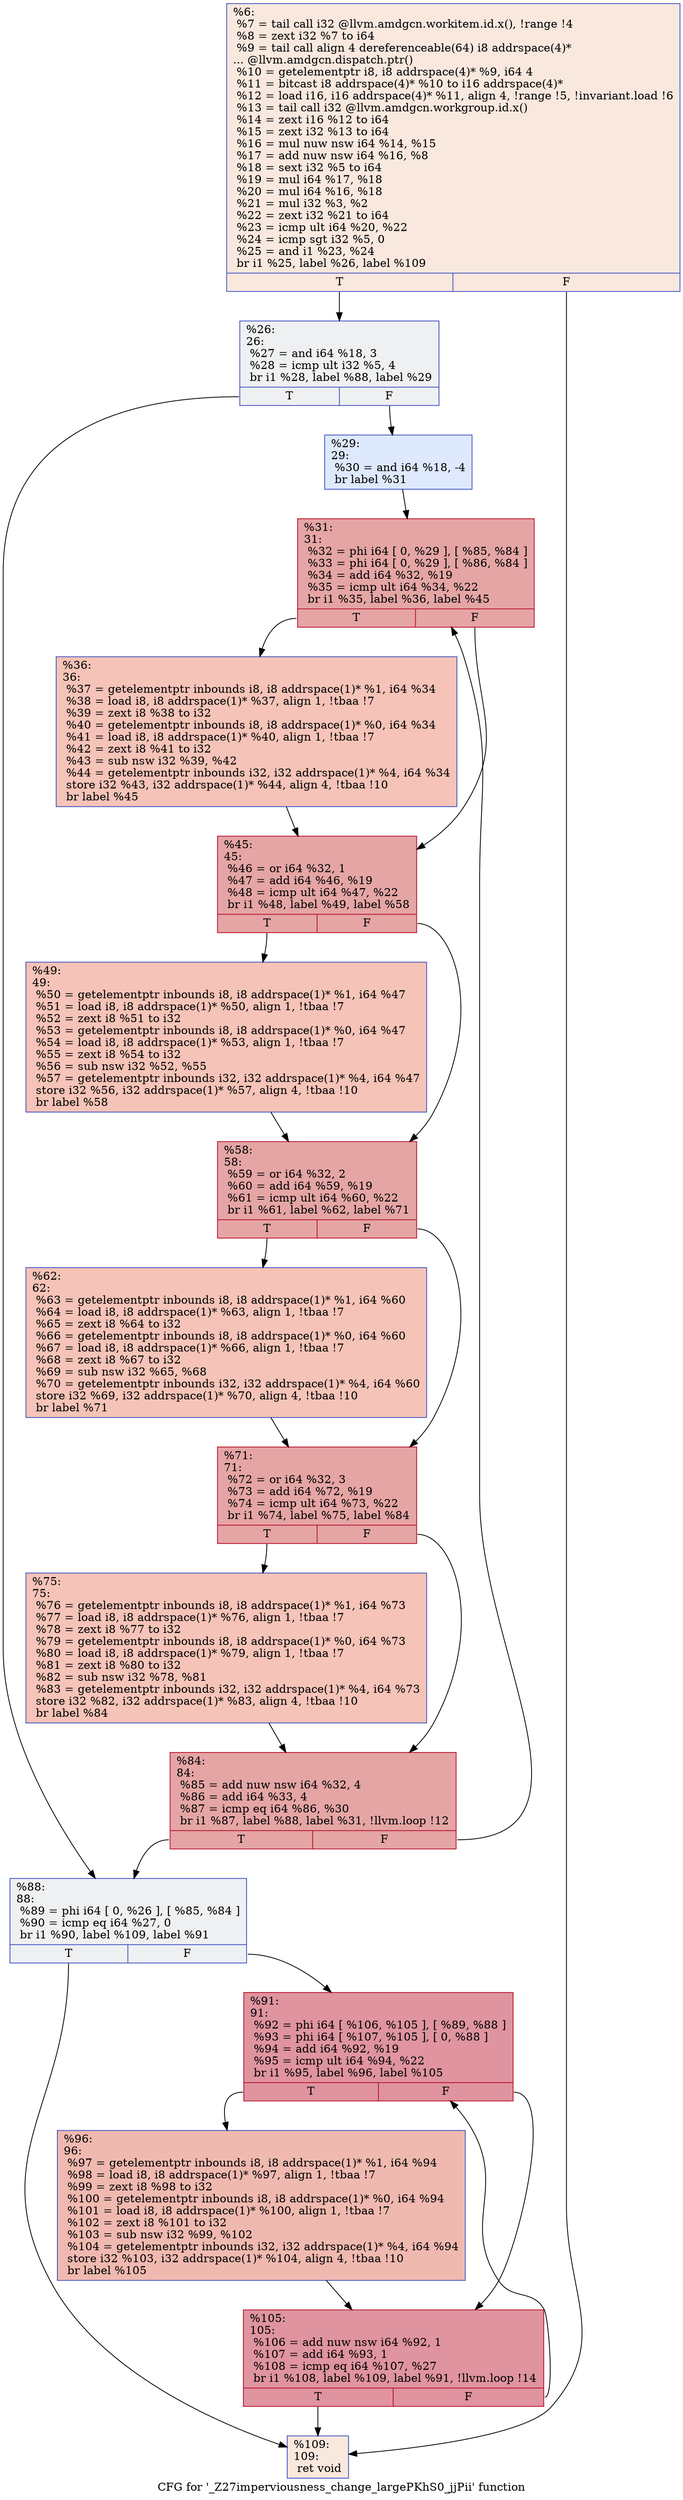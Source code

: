 digraph "CFG for '_Z27imperviousness_change_largePKhS0_jjPii' function" {
	label="CFG for '_Z27imperviousness_change_largePKhS0_jjPii' function";

	Node0x5e202c0 [shape=record,color="#3d50c3ff", style=filled, fillcolor="#f2cab570",label="{%6:\l  %7 = tail call i32 @llvm.amdgcn.workitem.id.x(), !range !4\l  %8 = zext i32 %7 to i64\l  %9 = tail call align 4 dereferenceable(64) i8 addrspace(4)*\l... @llvm.amdgcn.dispatch.ptr()\l  %10 = getelementptr i8, i8 addrspace(4)* %9, i64 4\l  %11 = bitcast i8 addrspace(4)* %10 to i16 addrspace(4)*\l  %12 = load i16, i16 addrspace(4)* %11, align 4, !range !5, !invariant.load !6\l  %13 = tail call i32 @llvm.amdgcn.workgroup.id.x()\l  %14 = zext i16 %12 to i64\l  %15 = zext i32 %13 to i64\l  %16 = mul nuw nsw i64 %14, %15\l  %17 = add nuw nsw i64 %16, %8\l  %18 = sext i32 %5 to i64\l  %19 = mul i64 %17, %18\l  %20 = mul i64 %16, %18\l  %21 = mul i32 %3, %2\l  %22 = zext i32 %21 to i64\l  %23 = icmp ult i64 %20, %22\l  %24 = icmp sgt i32 %5, 0\l  %25 = and i1 %23, %24\l  br i1 %25, label %26, label %109\l|{<s0>T|<s1>F}}"];
	Node0x5e202c0:s0 -> Node0x5e22690;
	Node0x5e202c0:s1 -> Node0x5e22720;
	Node0x5e22690 [shape=record,color="#3d50c3ff", style=filled, fillcolor="#d9dce170",label="{%26:\l26:                                               \l  %27 = and i64 %18, 3\l  %28 = icmp ult i32 %5, 4\l  br i1 %28, label %88, label %29\l|{<s0>T|<s1>F}}"];
	Node0x5e22690:s0 -> Node0x5e229e0;
	Node0x5e22690:s1 -> Node0x5e22a30;
	Node0x5e22a30 [shape=record,color="#3d50c3ff", style=filled, fillcolor="#b5cdfa70",label="{%29:\l29:                                               \l  %30 = and i64 %18, -4\l  br label %31\l}"];
	Node0x5e22a30 -> Node0x5e22c30;
	Node0x5e22c30 [shape=record,color="#b70d28ff", style=filled, fillcolor="#c5333470",label="{%31:\l31:                                               \l  %32 = phi i64 [ 0, %29 ], [ %85, %84 ]\l  %33 = phi i64 [ 0, %29 ], [ %86, %84 ]\l  %34 = add i64 %32, %19\l  %35 = icmp ult i64 %34, %22\l  br i1 %35, label %36, label %45\l|{<s0>T|<s1>F}}"];
	Node0x5e22c30:s0 -> Node0x5e22200;
	Node0x5e22c30:s1 -> Node0x5e23260;
	Node0x5e22200 [shape=record,color="#3d50c3ff", style=filled, fillcolor="#e8765c70",label="{%36:\l36:                                               \l  %37 = getelementptr inbounds i8, i8 addrspace(1)* %1, i64 %34\l  %38 = load i8, i8 addrspace(1)* %37, align 1, !tbaa !7\l  %39 = zext i8 %38 to i32\l  %40 = getelementptr inbounds i8, i8 addrspace(1)* %0, i64 %34\l  %41 = load i8, i8 addrspace(1)* %40, align 1, !tbaa !7\l  %42 = zext i8 %41 to i32\l  %43 = sub nsw i32 %39, %42\l  %44 = getelementptr inbounds i32, i32 addrspace(1)* %4, i64 %34\l  store i32 %43, i32 addrspace(1)* %44, align 4, !tbaa !10\l  br label %45\l}"];
	Node0x5e22200 -> Node0x5e23260;
	Node0x5e23260 [shape=record,color="#b70d28ff", style=filled, fillcolor="#c5333470",label="{%45:\l45:                                               \l  %46 = or i64 %32, 1\l  %47 = add i64 %46, %19\l  %48 = icmp ult i64 %47, %22\l  br i1 %48, label %49, label %58\l|{<s0>T|<s1>F}}"];
	Node0x5e23260:s0 -> Node0x5e24330;
	Node0x5e23260:s1 -> Node0x5e24380;
	Node0x5e24330 [shape=record,color="#3d50c3ff", style=filled, fillcolor="#e8765c70",label="{%49:\l49:                                               \l  %50 = getelementptr inbounds i8, i8 addrspace(1)* %1, i64 %47\l  %51 = load i8, i8 addrspace(1)* %50, align 1, !tbaa !7\l  %52 = zext i8 %51 to i32\l  %53 = getelementptr inbounds i8, i8 addrspace(1)* %0, i64 %47\l  %54 = load i8, i8 addrspace(1)* %53, align 1, !tbaa !7\l  %55 = zext i8 %54 to i32\l  %56 = sub nsw i32 %52, %55\l  %57 = getelementptr inbounds i32, i32 addrspace(1)* %4, i64 %47\l  store i32 %56, i32 addrspace(1)* %57, align 4, !tbaa !10\l  br label %58\l}"];
	Node0x5e24330 -> Node0x5e24380;
	Node0x5e24380 [shape=record,color="#b70d28ff", style=filled, fillcolor="#c5333470",label="{%58:\l58:                                               \l  %59 = or i64 %32, 2\l  %60 = add i64 %59, %19\l  %61 = icmp ult i64 %60, %22\l  br i1 %61, label %62, label %71\l|{<s0>T|<s1>F}}"];
	Node0x5e24380:s0 -> Node0x5e251e0;
	Node0x5e24380:s1 -> Node0x5e25230;
	Node0x5e251e0 [shape=record,color="#3d50c3ff", style=filled, fillcolor="#e8765c70",label="{%62:\l62:                                               \l  %63 = getelementptr inbounds i8, i8 addrspace(1)* %1, i64 %60\l  %64 = load i8, i8 addrspace(1)* %63, align 1, !tbaa !7\l  %65 = zext i8 %64 to i32\l  %66 = getelementptr inbounds i8, i8 addrspace(1)* %0, i64 %60\l  %67 = load i8, i8 addrspace(1)* %66, align 1, !tbaa !7\l  %68 = zext i8 %67 to i32\l  %69 = sub nsw i32 %65, %68\l  %70 = getelementptr inbounds i32, i32 addrspace(1)* %4, i64 %60\l  store i32 %69, i32 addrspace(1)* %70, align 4, !tbaa !10\l  br label %71\l}"];
	Node0x5e251e0 -> Node0x5e25230;
	Node0x5e25230 [shape=record,color="#b70d28ff", style=filled, fillcolor="#c5333470",label="{%71:\l71:                                               \l  %72 = or i64 %32, 3\l  %73 = add i64 %72, %19\l  %74 = icmp ult i64 %73, %22\l  br i1 %74, label %75, label %84\l|{<s0>T|<s1>F}}"];
	Node0x5e25230:s0 -> Node0x5e23040;
	Node0x5e25230:s1 -> Node0x5e22d50;
	Node0x5e23040 [shape=record,color="#3d50c3ff", style=filled, fillcolor="#e8765c70",label="{%75:\l75:                                               \l  %76 = getelementptr inbounds i8, i8 addrspace(1)* %1, i64 %73\l  %77 = load i8, i8 addrspace(1)* %76, align 1, !tbaa !7\l  %78 = zext i8 %77 to i32\l  %79 = getelementptr inbounds i8, i8 addrspace(1)* %0, i64 %73\l  %80 = load i8, i8 addrspace(1)* %79, align 1, !tbaa !7\l  %81 = zext i8 %80 to i32\l  %82 = sub nsw i32 %78, %81\l  %83 = getelementptr inbounds i32, i32 addrspace(1)* %4, i64 %73\l  store i32 %82, i32 addrspace(1)* %83, align 4, !tbaa !10\l  br label %84\l}"];
	Node0x5e23040 -> Node0x5e22d50;
	Node0x5e22d50 [shape=record,color="#b70d28ff", style=filled, fillcolor="#c5333470",label="{%84:\l84:                                               \l  %85 = add nuw nsw i64 %32, 4\l  %86 = add i64 %33, 4\l  %87 = icmp eq i64 %86, %30\l  br i1 %87, label %88, label %31, !llvm.loop !12\l|{<s0>T|<s1>F}}"];
	Node0x5e22d50:s0 -> Node0x5e229e0;
	Node0x5e22d50:s1 -> Node0x5e22c30;
	Node0x5e229e0 [shape=record,color="#3d50c3ff", style=filled, fillcolor="#d9dce170",label="{%88:\l88:                                               \l  %89 = phi i64 [ 0, %26 ], [ %85, %84 ]\l  %90 = icmp eq i64 %27, 0\l  br i1 %90, label %109, label %91\l|{<s0>T|<s1>F}}"];
	Node0x5e229e0:s0 -> Node0x5e22720;
	Node0x5e229e0:s1 -> Node0x5e266a0;
	Node0x5e266a0 [shape=record,color="#b70d28ff", style=filled, fillcolor="#b70d2870",label="{%91:\l91:                                               \l  %92 = phi i64 [ %106, %105 ], [ %89, %88 ]\l  %93 = phi i64 [ %107, %105 ], [ 0, %88 ]\l  %94 = add i64 %92, %19\l  %95 = icmp ult i64 %94, %22\l  br i1 %95, label %96, label %105\l|{<s0>T|<s1>F}}"];
	Node0x5e266a0:s0 -> Node0x5e26a70;
	Node0x5e266a0:s1 -> Node0x5e267a0;
	Node0x5e26a70 [shape=record,color="#3d50c3ff", style=filled, fillcolor="#de614d70",label="{%96:\l96:                                               \l  %97 = getelementptr inbounds i8, i8 addrspace(1)* %1, i64 %94\l  %98 = load i8, i8 addrspace(1)* %97, align 1, !tbaa !7\l  %99 = zext i8 %98 to i32\l  %100 = getelementptr inbounds i8, i8 addrspace(1)* %0, i64 %94\l  %101 = load i8, i8 addrspace(1)* %100, align 1, !tbaa !7\l  %102 = zext i8 %101 to i32\l  %103 = sub nsw i32 %99, %102\l  %104 = getelementptr inbounds i32, i32 addrspace(1)* %4, i64 %94\l  store i32 %103, i32 addrspace(1)* %104, align 4, !tbaa !10\l  br label %105\l}"];
	Node0x5e26a70 -> Node0x5e267a0;
	Node0x5e267a0 [shape=record,color="#b70d28ff", style=filled, fillcolor="#b70d2870",label="{%105:\l105:                                              \l  %106 = add nuw nsw i64 %92, 1\l  %107 = add i64 %93, 1\l  %108 = icmp eq i64 %107, %27\l  br i1 %108, label %109, label %91, !llvm.loop !14\l|{<s0>T|<s1>F}}"];
	Node0x5e267a0:s0 -> Node0x5e22720;
	Node0x5e267a0:s1 -> Node0x5e266a0;
	Node0x5e22720 [shape=record,color="#3d50c3ff", style=filled, fillcolor="#f2cab570",label="{%109:\l109:                                              \l  ret void\l}"];
}
